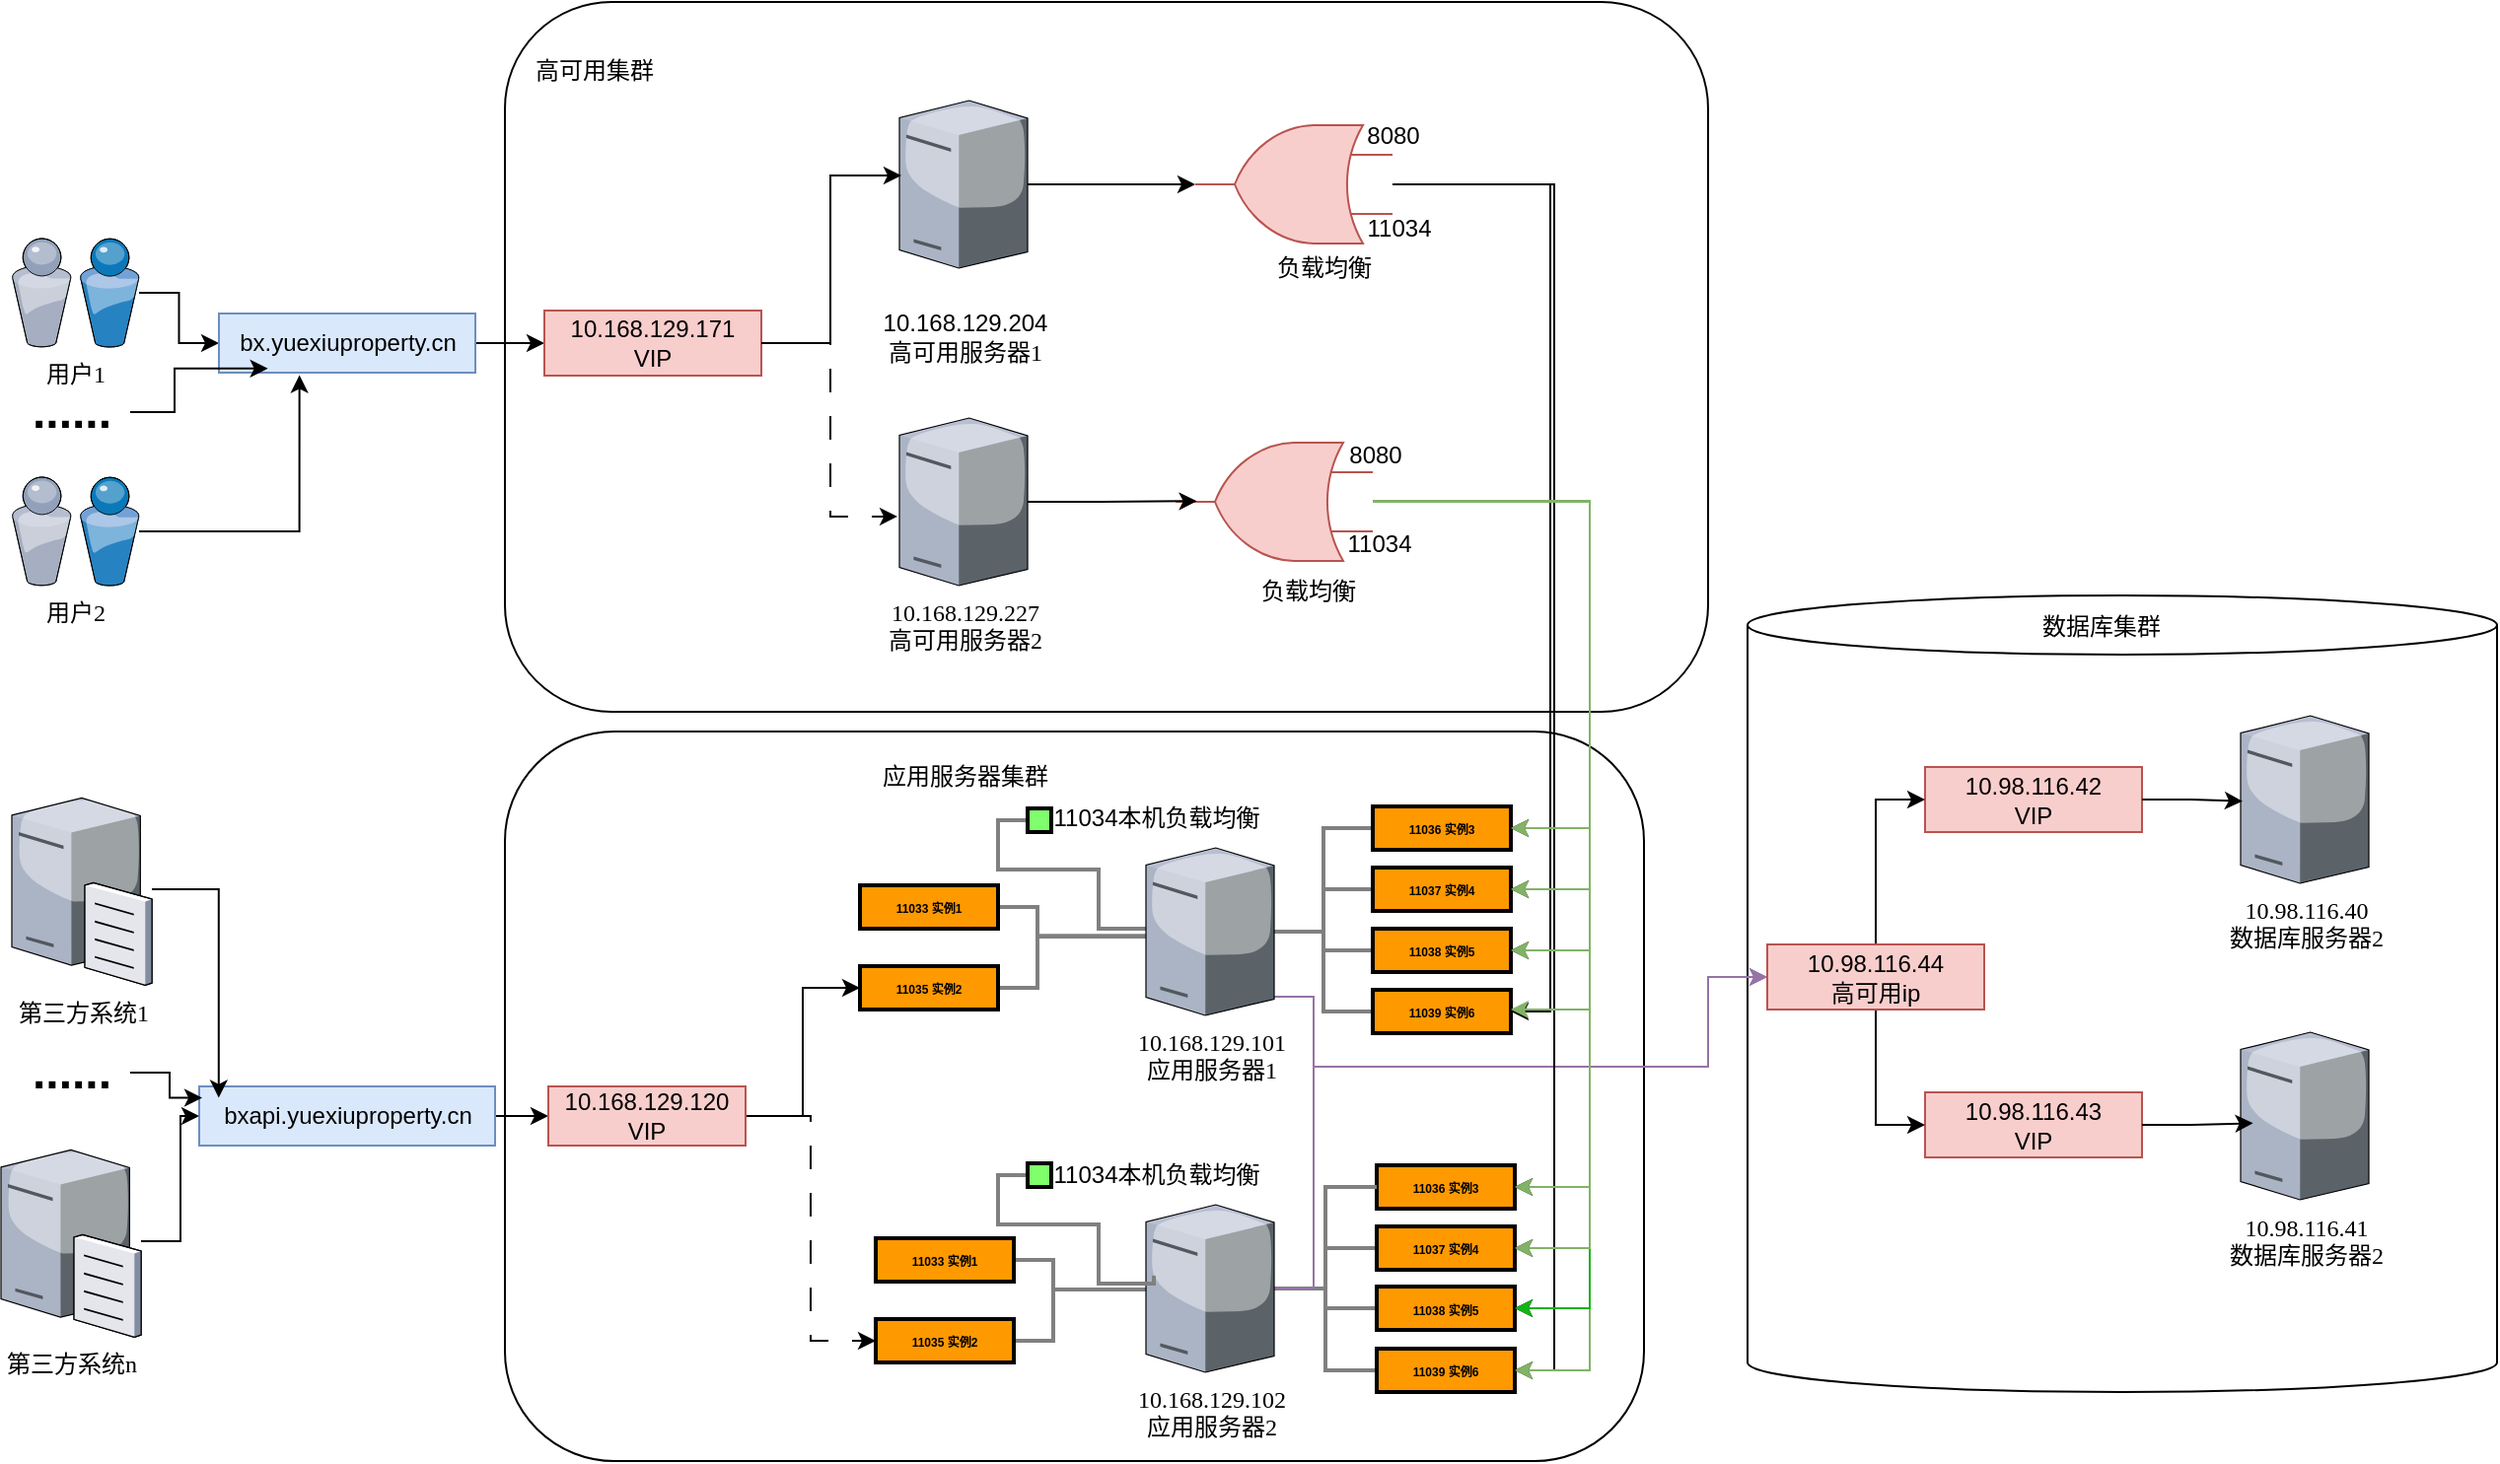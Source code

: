 <mxfile version="22.0.8" type="github">
  <diagram name="Page-1" id="822b0af5-4adb-64df-f703-e8dfc1f81529">
    <mxGraphModel dx="1539" dy="732" grid="0" gridSize="10" guides="0" tooltips="1" connect="1" arrows="1" fold="1" page="1" pageScale="1" pageWidth="850" pageHeight="1100" background="none" math="0" shadow="0">
      <root>
        <mxCell id="0" />
        <mxCell id="1" parent="0" />
        <mxCell id="_ml1ooQkZq6HSQxFkApG-141" value="" style="shape=cylinder3;whiteSpace=wrap;html=1;boundedLbl=1;backgroundOutline=1;size=15;" vertex="1" parent="1">
          <mxGeometry x="1070" y="421" width="380" height="404" as="geometry" />
        </mxCell>
        <mxCell id="_ml1ooQkZq6HSQxFkApG-24" value="" style="rounded=1;whiteSpace=wrap;html=1;" vertex="1" parent="1">
          <mxGeometry x="440" y="490" width="577.5" height="370" as="geometry" />
        </mxCell>
        <mxCell id="_ml1ooQkZq6HSQxFkApG-21" value="" style="rounded=1;whiteSpace=wrap;html=1;" vertex="1" parent="1">
          <mxGeometry x="440" y="120" width="610" height="360" as="geometry" />
        </mxCell>
        <mxCell id="7d933b09d9755ecc-5" value="第三方系统1" style="verticalLabelPosition=bottom;aspect=fixed;html=1;verticalAlign=top;strokeColor=none;shape=mxgraph.citrix.file_server;rounded=0;shadow=0;comic=0;fontFamily=Verdana;" parent="1" vertex="1">
          <mxGeometry x="190" y="521.5" width="71" height="97" as="geometry" />
        </mxCell>
        <mxCell id="_ml1ooQkZq6HSQxFkApG-11" style="edgeStyle=orthogonalEdgeStyle;rounded=0;orthogonalLoop=1;jettySize=auto;html=1;" edge="1" parent="1" source="7d933b09d9755ecc-6" target="_ml1ooQkZq6HSQxFkApG-1">
          <mxGeometry relative="1" as="geometry" />
        </mxCell>
        <mxCell id="7d933b09d9755ecc-6" value="用户1" style="verticalLabelPosition=bottom;aspect=fixed;html=1;verticalAlign=top;strokeColor=none;shape=mxgraph.citrix.users;rounded=0;shadow=0;comic=0;fontFamily=Verdana;" parent="1" vertex="1">
          <mxGeometry x="190" y="240" width="64.5" height="55" as="geometry" />
        </mxCell>
        <mxCell id="7d933b09d9755ecc-9" value="&lt;br&gt;&lt;span style=&quot;color: rgb(0, 0, 0); font-family: Arial, 微软雅黑, &amp;quot;Microsoft YaHei&amp;quot;, STXihei, 华文细黑; font-size: 12px; font-style: normal; font-variant-ligatures: normal; font-variant-caps: normal; font-weight: 300; letter-spacing: normal; orphans: 2; text-align: left; text-indent: 0px; text-transform: none; widows: 2; word-spacing: 0px; -webkit-text-stroke-width: 0px; background-color: rgb(255, 255, 255); text-decoration-thickness: initial; text-decoration-style: initial; text-decoration-color: initial; float: none; display: inline !important;&quot;&gt;10.168.129.204&lt;br&gt;&lt;/span&gt;高可用服务器1&lt;br&gt;" style="verticalLabelPosition=bottom;aspect=fixed;html=1;verticalAlign=top;strokeColor=none;shape=mxgraph.citrix.tower_server;rounded=0;shadow=0;comic=0;fontFamily=Verdana;" parent="1" vertex="1">
          <mxGeometry x="640" y="170" width="65" height="85" as="geometry" />
        </mxCell>
        <mxCell id="7d933b09d9755ecc-33" value="用户2" style="verticalLabelPosition=bottom;aspect=fixed;html=1;verticalAlign=top;strokeColor=none;shape=mxgraph.citrix.users;rounded=0;shadow=0;comic=0;fontFamily=Verdana;" parent="1" vertex="1">
          <mxGeometry x="190" y="361" width="64.5" height="55" as="geometry" />
        </mxCell>
        <mxCell id="7d933b09d9755ecc-34" value="10.168.129.227&lt;br&gt;高可用服务器2" style="verticalLabelPosition=bottom;aspect=fixed;html=1;verticalAlign=top;strokeColor=none;shape=mxgraph.citrix.tower_server;rounded=0;shadow=0;comic=0;fontFamily=Verdana;" parent="1" vertex="1">
          <mxGeometry x="640" y="331" width="65" height="85" as="geometry" />
        </mxCell>
        <mxCell id="_ml1ooQkZq6HSQxFkApG-16" value="" style="edgeStyle=orthogonalEdgeStyle;rounded=0;orthogonalLoop=1;jettySize=auto;html=1;" edge="1" parent="1" source="_ml1ooQkZq6HSQxFkApG-1" target="_ml1ooQkZq6HSQxFkApG-15">
          <mxGeometry relative="1" as="geometry" />
        </mxCell>
        <mxCell id="_ml1ooQkZq6HSQxFkApG-1" value="bx.yuexiuproperty.cn" style="text;html=1;align=center;verticalAlign=middle;resizable=0;points=[];autosize=1;strokeColor=#6c8ebf;fillColor=#dae8fc;" vertex="1" parent="1">
          <mxGeometry x="295" y="278" width="130" height="30" as="geometry" />
        </mxCell>
        <mxCell id="_ml1ooQkZq6HSQxFkApG-18" value="" style="edgeStyle=orthogonalEdgeStyle;rounded=0;orthogonalLoop=1;jettySize=auto;html=1;" edge="1" parent="1" source="_ml1ooQkZq6HSQxFkApG-2" target="_ml1ooQkZq6HSQxFkApG-17">
          <mxGeometry relative="1" as="geometry" />
        </mxCell>
        <mxCell id="_ml1ooQkZq6HSQxFkApG-2" value="bxapi.yuexiuproperty.cn" style="text;html=1;align=center;verticalAlign=middle;resizable=0;points=[];autosize=1;strokeColor=#6c8ebf;fillColor=#dae8fc;" vertex="1" parent="1">
          <mxGeometry x="285" y="670" width="150" height="30" as="geometry" />
        </mxCell>
        <mxCell id="_ml1ooQkZq6HSQxFkApG-10" style="edgeStyle=orthogonalEdgeStyle;rounded=0;orthogonalLoop=1;jettySize=auto;html=1;" edge="1" parent="1" source="_ml1ooQkZq6HSQxFkApG-5" target="_ml1ooQkZq6HSQxFkApG-2">
          <mxGeometry relative="1" as="geometry" />
        </mxCell>
        <mxCell id="_ml1ooQkZq6HSQxFkApG-5" value="第三方系统n" style="verticalLabelPosition=bottom;aspect=fixed;html=1;verticalAlign=top;strokeColor=none;shape=mxgraph.citrix.file_server;rounded=0;shadow=0;comic=0;fontFamily=Verdana;" vertex="1" parent="1">
          <mxGeometry x="184.5" y="700" width="71" height="97" as="geometry" />
        </mxCell>
        <mxCell id="_ml1ooQkZq6HSQxFkApG-7" value="&lt;b&gt;&lt;font style=&quot;font-size: 24px;&quot;&gt;......&lt;/font&gt;&lt;/b&gt;" style="text;html=1;align=center;verticalAlign=middle;resizable=0;points=[];autosize=1;strokeColor=none;fillColor=none;" vertex="1" parent="1">
          <mxGeometry x="190" y="643" width="60" height="40" as="geometry" />
        </mxCell>
        <mxCell id="_ml1ooQkZq6HSQxFkApG-8" value="&lt;b&gt;&lt;font style=&quot;font-size: 24px;&quot;&gt;......&lt;/font&gt;&lt;/b&gt;" style="text;html=1;align=center;verticalAlign=middle;resizable=0;points=[];autosize=1;strokeColor=none;fillColor=none;" vertex="1" parent="1">
          <mxGeometry x="190" y="308" width="60" height="40" as="geometry" />
        </mxCell>
        <mxCell id="_ml1ooQkZq6HSQxFkApG-9" style="edgeStyle=orthogonalEdgeStyle;rounded=0;orthogonalLoop=1;jettySize=auto;html=1;entryX=0.066;entryY=0.193;entryDx=0;entryDy=0;entryPerimeter=0;" edge="1" parent="1" source="7d933b09d9755ecc-5" target="_ml1ooQkZq6HSQxFkApG-2">
          <mxGeometry relative="1" as="geometry" />
        </mxCell>
        <mxCell id="_ml1ooQkZq6HSQxFkApG-12" style="edgeStyle=orthogonalEdgeStyle;rounded=0;orthogonalLoop=1;jettySize=auto;html=1;entryX=0.314;entryY=1.042;entryDx=0;entryDy=0;entryPerimeter=0;" edge="1" parent="1" source="7d933b09d9755ecc-33" target="_ml1ooQkZq6HSQxFkApG-1">
          <mxGeometry relative="1" as="geometry" />
        </mxCell>
        <mxCell id="_ml1ooQkZq6HSQxFkApG-13" style="edgeStyle=orthogonalEdgeStyle;rounded=0;orthogonalLoop=1;jettySize=auto;html=1;entryX=0.191;entryY=0.93;entryDx=0;entryDy=0;entryPerimeter=0;" edge="1" parent="1" source="_ml1ooQkZq6HSQxFkApG-8" target="_ml1ooQkZq6HSQxFkApG-1">
          <mxGeometry relative="1" as="geometry" />
        </mxCell>
        <mxCell id="_ml1ooQkZq6HSQxFkApG-14" style="edgeStyle=orthogonalEdgeStyle;rounded=0;orthogonalLoop=1;jettySize=auto;html=1;entryX=0.01;entryY=0.193;entryDx=0;entryDy=0;entryPerimeter=0;" edge="1" parent="1" source="_ml1ooQkZq6HSQxFkApG-7" target="_ml1ooQkZq6HSQxFkApG-2">
          <mxGeometry relative="1" as="geometry" />
        </mxCell>
        <mxCell id="_ml1ooQkZq6HSQxFkApG-15" value="10.168.129.171&lt;br&gt;VIP" style="whiteSpace=wrap;html=1;fillColor=#f8cecc;strokeColor=#b85450;" vertex="1" parent="1">
          <mxGeometry x="460" y="276.5" width="110" height="33" as="geometry" />
        </mxCell>
        <mxCell id="_ml1ooQkZq6HSQxFkApG-70" style="edgeStyle=orthogonalEdgeStyle;rounded=0;orthogonalLoop=1;jettySize=auto;html=1;entryX=0;entryY=0.5;entryDx=0;entryDy=0;" edge="1" parent="1" source="_ml1ooQkZq6HSQxFkApG-17" target="_ml1ooQkZq6HSQxFkApG-58">
          <mxGeometry relative="1" as="geometry" />
        </mxCell>
        <mxCell id="_ml1ooQkZq6HSQxFkApG-71" style="edgeStyle=orthogonalEdgeStyle;rounded=0;orthogonalLoop=1;jettySize=auto;html=1;entryX=0;entryY=0.5;entryDx=0;entryDy=0;dashed=1;dashPattern=12 12;" edge="1" parent="1" source="_ml1ooQkZq6HSQxFkApG-17" target="_ml1ooQkZq6HSQxFkApG-64">
          <mxGeometry relative="1" as="geometry" />
        </mxCell>
        <mxCell id="_ml1ooQkZq6HSQxFkApG-17" value="10.168.129.120&lt;br&gt;VIP" style="whiteSpace=wrap;html=1;fillColor=#f8cecc;strokeColor=#b85450;" vertex="1" parent="1">
          <mxGeometry x="462" y="670" width="100" height="30" as="geometry" />
        </mxCell>
        <mxCell id="_ml1ooQkZq6HSQxFkApG-19" style="edgeStyle=orthogonalEdgeStyle;rounded=0;orthogonalLoop=1;jettySize=auto;html=1;entryX=0.015;entryY=0.447;entryDx=0;entryDy=0;entryPerimeter=0;" edge="1" parent="1" source="_ml1ooQkZq6HSQxFkApG-15" target="7d933b09d9755ecc-9">
          <mxGeometry relative="1" as="geometry" />
        </mxCell>
        <mxCell id="_ml1ooQkZq6HSQxFkApG-20" style="edgeStyle=orthogonalEdgeStyle;rounded=0;orthogonalLoop=1;jettySize=auto;html=1;exitX=1;exitY=0.5;exitDx=0;exitDy=0;entryX=-0.015;entryY=0.588;entryDx=0;entryDy=0;entryPerimeter=0;dashed=1;dashPattern=12 12;" edge="1" parent="1" source="_ml1ooQkZq6HSQxFkApG-15" target="7d933b09d9755ecc-34">
          <mxGeometry relative="1" as="geometry" />
        </mxCell>
        <mxCell id="_ml1ooQkZq6HSQxFkApG-22" value="高可用集群" style="text;html=1;align=center;verticalAlign=middle;resizable=0;points=[];autosize=1;strokeColor=none;fillColor=none;" vertex="1" parent="1">
          <mxGeometry x="445" y="140" width="80" height="30" as="geometry" />
        </mxCell>
        <mxCell id="_ml1ooQkZq6HSQxFkApG-25" value="应用服务器集群" style="text;html=1;align=center;verticalAlign=middle;resizable=0;points=[];autosize=1;strokeColor=none;fillColor=none;" vertex="1" parent="1">
          <mxGeometry x="617.5" y="498" width="110" height="30" as="geometry" />
        </mxCell>
        <mxCell id="_ml1ooQkZq6HSQxFkApG-27" value="" style="edgeStyle=orthogonalEdgeStyle;rounded=0;exitX=0;exitY=0.5;endArrow=none;dashed=0;html=1;strokeColor=#808080;strokeWidth=2;entryX=0.062;entryY=0.433;entryDx=0;entryDy=0;entryPerimeter=0;" edge="1" source="_ml1ooQkZq6HSQxFkApG-29" target="7d933b09d9755ecc-17" parent="1">
          <mxGeometry relative="1" as="geometry">
            <Array as="points">
              <mxPoint x="690" y="535" />
              <mxPoint x="690" y="560" />
              <mxPoint x="741" y="560" />
              <mxPoint x="741" y="590" />
              <mxPoint x="769" y="590" />
            </Array>
          </mxGeometry>
        </mxCell>
        <mxCell id="_ml1ooQkZq6HSQxFkApG-29" value="" style="strokeWidth=2;dashed=0;align=center;fontSize=8;shape=rect;fillColor=#80FF6C;fontStyle=1;whiteSpace=wrap;html=1;" vertex="1" parent="1">
          <mxGeometry x="705" y="529" width="12" height="12" as="geometry" />
        </mxCell>
        <mxCell id="_ml1ooQkZq6HSQxFkApG-30" value="" style="edgeStyle=orthogonalEdgeStyle;rounded=0;exitX=0;exitY=0.5;endArrow=none;dashed=0;html=1;strokeColor=#808080;strokeWidth=2;" edge="1" source="_ml1ooQkZq6HSQxFkApG-32" target="7d933b09d9755ecc-17" parent="1">
          <mxGeometry relative="1" as="geometry" />
        </mxCell>
        <mxCell id="_ml1ooQkZq6HSQxFkApG-32" value="&lt;font style=&quot;font-size: 6px;&quot;&gt;11036&lt;font style=&quot;&quot;&gt; 实例3&lt;/font&gt;&lt;/font&gt;" style="strokeWidth=2;dashed=0;align=center;fontSize=8;shape=rect;fillColor=#ff9900;strokeColor=#000000;fontStyle=1;html=1;whiteSpace=wrap;" vertex="1" parent="1">
          <mxGeometry x="880" y="528" width="70" height="22" as="geometry" />
        </mxCell>
        <mxCell id="_ml1ooQkZq6HSQxFkApG-37" value="" style="edgeStyle=orthogonalEdgeStyle;rounded=0;exitX=0;exitY=0.5;endArrow=none;dashed=0;html=1;strokeColor=#808080;strokeWidth=2;" edge="1" parent="1" source="_ml1ooQkZq6HSQxFkApG-38" target="7d933b09d9755ecc-17">
          <mxGeometry relative="1" as="geometry">
            <mxPoint x="834" y="613" as="targetPoint" />
          </mxGeometry>
        </mxCell>
        <mxCell id="_ml1ooQkZq6HSQxFkApG-38" value="&lt;font style=&quot;font-size: 6px;&quot;&gt;11037&lt;font style=&quot;&quot;&gt;&amp;nbsp;实例4&lt;/font&gt;&lt;/font&gt;" style="strokeWidth=2;dashed=0;align=center;fontSize=8;shape=rect;fillColor=#ff9900;strokeColor=#000000;fontStyle=1;html=1;whiteSpace=wrap;" vertex="1" parent="1">
          <mxGeometry x="880" y="559" width="70" height="22" as="geometry" />
        </mxCell>
        <mxCell id="_ml1ooQkZq6HSQxFkApG-41" value="" style="edgeStyle=orthogonalEdgeStyle;rounded=0;exitX=0;exitY=0.5;endArrow=none;dashed=0;html=1;strokeColor=#808080;strokeWidth=2;" edge="1" parent="1" source="_ml1ooQkZq6HSQxFkApG-42" target="7d933b09d9755ecc-17">
          <mxGeometry relative="1" as="geometry">
            <mxPoint x="833" y="614" as="targetPoint" />
          </mxGeometry>
        </mxCell>
        <mxCell id="_ml1ooQkZq6HSQxFkApG-42" value="&lt;font style=&quot;font-size: 6px;&quot;&gt;11038&lt;font style=&quot;&quot;&gt;&amp;nbsp;实例5&lt;/font&gt;&lt;/font&gt;" style="strokeWidth=2;dashed=0;align=center;fontSize=8;shape=rect;fillColor=#ff9900;strokeColor=#000000;fontStyle=1;html=1;whiteSpace=wrap;" vertex="1" parent="1">
          <mxGeometry x="880" y="590" width="70" height="22" as="geometry" />
        </mxCell>
        <mxCell id="_ml1ooQkZq6HSQxFkApG-43" value="" style="edgeStyle=orthogonalEdgeStyle;rounded=0;exitX=0;exitY=0.5;endArrow=none;dashed=0;html=1;strokeColor=#808080;strokeWidth=2;" edge="1" parent="1" source="_ml1ooQkZq6HSQxFkApG-44" target="7d933b09d9755ecc-17">
          <mxGeometry relative="1" as="geometry">
            <mxPoint x="830" y="652" as="targetPoint" />
          </mxGeometry>
        </mxCell>
        <mxCell id="_ml1ooQkZq6HSQxFkApG-44" value="&lt;font style=&quot;font-size: 6px;&quot;&gt;11039&lt;font style=&quot;&quot;&gt;&amp;nbsp;实例6&lt;/font&gt;&lt;/font&gt;" style="strokeWidth=2;dashed=0;align=center;fontSize=8;shape=rect;fillColor=#ff9900;strokeColor=#000000;fontStyle=1;html=1;whiteSpace=wrap;" vertex="1" parent="1">
          <mxGeometry x="880" y="621" width="70" height="22" as="geometry" />
        </mxCell>
        <mxCell id="_ml1ooQkZq6HSQxFkApG-46" value="&lt;font style=&quot;font-size: 6px;&quot;&gt;11036&lt;font style=&quot;&quot;&gt; 实例3&lt;/font&gt;&lt;/font&gt;" style="strokeWidth=2;dashed=0;align=center;fontSize=8;shape=rect;fillColor=#ff9900;strokeColor=#000000;fontStyle=1;html=1;whiteSpace=wrap;" vertex="1" parent="1">
          <mxGeometry x="882" y="710" width="70" height="22" as="geometry" />
        </mxCell>
        <mxCell id="_ml1ooQkZq6HSQxFkApG-47" value="" style="edgeStyle=orthogonalEdgeStyle;rounded=0;exitX=0;exitY=0.5;endArrow=none;dashed=0;html=1;strokeColor=#808080;strokeWidth=2;" edge="1" parent="1" source="_ml1ooQkZq6HSQxFkApG-48" target="7d933b09d9755ecc-38">
          <mxGeometry relative="1" as="geometry">
            <mxPoint x="830.0" y="776.529" as="targetPoint" />
          </mxGeometry>
        </mxCell>
        <mxCell id="_ml1ooQkZq6HSQxFkApG-48" value="&lt;font style=&quot;font-size: 6px;&quot;&gt;11037&lt;font style=&quot;&quot;&gt;&amp;nbsp;实例4&lt;/font&gt;&lt;/font&gt;" style="strokeWidth=2;dashed=0;align=center;fontSize=8;shape=rect;fillColor=#ff9900;strokeColor=#000000;fontStyle=1;html=1;whiteSpace=wrap;" vertex="1" parent="1">
          <mxGeometry x="882" y="741" width="70" height="22" as="geometry" />
        </mxCell>
        <mxCell id="_ml1ooQkZq6HSQxFkApG-49" value="" style="edgeStyle=orthogonalEdgeStyle;rounded=0;exitX=0;exitY=0.5;endArrow=none;dashed=0;html=1;strokeColor=#808080;strokeWidth=2;" edge="1" parent="1" source="_ml1ooQkZq6HSQxFkApG-50" target="7d933b09d9755ecc-38">
          <mxGeometry relative="1" as="geometry">
            <mxPoint x="830.0" y="776.529" as="targetPoint" />
          </mxGeometry>
        </mxCell>
        <mxCell id="_ml1ooQkZq6HSQxFkApG-50" value="&lt;font style=&quot;font-size: 6px;&quot;&gt;11038&lt;font style=&quot;&quot;&gt;&amp;nbsp;实例5&lt;/font&gt;&lt;/font&gt;" style="strokeWidth=2;dashed=0;align=center;fontSize=8;shape=rect;fillColor=#ff9900;strokeColor=#000000;fontStyle=1;html=1;whiteSpace=wrap;" vertex="1" parent="1">
          <mxGeometry x="882" y="771.5" width="70" height="22" as="geometry" />
        </mxCell>
        <mxCell id="_ml1ooQkZq6HSQxFkApG-51" value="" style="edgeStyle=orthogonalEdgeStyle;rounded=0;exitX=0;exitY=0.5;endArrow=none;dashed=0;html=1;strokeColor=#808080;strokeWidth=2;" edge="1" parent="1" source="_ml1ooQkZq6HSQxFkApG-52" target="7d933b09d9755ecc-38">
          <mxGeometry relative="1" as="geometry">
            <mxPoint x="830.0" y="776.529" as="targetPoint" />
          </mxGeometry>
        </mxCell>
        <mxCell id="_ml1ooQkZq6HSQxFkApG-52" value="&lt;font style=&quot;font-size: 6px;&quot;&gt;11039&lt;font style=&quot;&quot;&gt;&amp;nbsp;实例6&lt;/font&gt;&lt;/font&gt;" style="strokeWidth=2;dashed=0;align=center;fontSize=8;shape=rect;fillColor=#ff9900;strokeColor=#000000;fontStyle=1;html=1;whiteSpace=wrap;" vertex="1" parent="1">
          <mxGeometry x="882" y="803" width="70" height="22" as="geometry" />
        </mxCell>
        <mxCell id="_ml1ooQkZq6HSQxFkApG-54" value="" style="edgeStyle=orthogonalEdgeStyle;rounded=0;exitX=0;exitY=0.5;endArrow=none;dashed=0;html=1;strokeColor=#808080;strokeWidth=2;exitDx=0;exitDy=0;" edge="1" parent="1" source="_ml1ooQkZq6HSQxFkApG-46" target="7d933b09d9755ecc-38">
          <mxGeometry relative="1" as="geometry">
            <mxPoint x="890" y="647" as="sourcePoint" />
            <mxPoint x="840" y="699" as="targetPoint" />
          </mxGeometry>
        </mxCell>
        <mxCell id="_ml1ooQkZq6HSQxFkApG-55" value="" style="edgeStyle=orthogonalEdgeStyle;rounded=0;exitX=1;exitY=0.5;endArrow=none;dashed=0;html=1;strokeColor=#808080;strokeWidth=2;entryX=0.041;entryY=0.525;entryDx=0;entryDy=0;entryPerimeter=0;exitDx=0;exitDy=0;" edge="1" parent="1" source="_ml1ooQkZq6HSQxFkApG-56" target="7d933b09d9755ecc-17">
          <mxGeometry relative="1" as="geometry">
            <mxPoint x="530" y="639" as="targetPoint" />
            <Array as="points">
              <mxPoint x="710" y="579" />
              <mxPoint x="710" y="594" />
            </Array>
          </mxGeometry>
        </mxCell>
        <mxCell id="_ml1ooQkZq6HSQxFkApG-56" value="&lt;font style=&quot;font-size: 6px;&quot;&gt;11033&lt;font style=&quot;&quot;&gt; 实例1&lt;/font&gt;&lt;/font&gt;" style="strokeWidth=2;dashed=0;align=center;fontSize=8;shape=rect;fillColor=#ff9900;strokeColor=#000000;fontStyle=1;html=1;whiteSpace=wrap;" vertex="1" parent="1">
          <mxGeometry x="620" y="568" width="70" height="22" as="geometry" />
        </mxCell>
        <mxCell id="_ml1ooQkZq6HSQxFkApG-57" value="" style="edgeStyle=orthogonalEdgeStyle;rounded=0;exitX=1;exitY=0.5;endArrow=none;dashed=0;html=1;strokeColor=#808080;strokeWidth=2;entryX=0.012;entryY=0.53;entryDx=0;entryDy=0;entryPerimeter=0;exitDx=0;exitDy=0;" edge="1" parent="1" source="_ml1ooQkZq6HSQxFkApG-58" target="7d933b09d9755ecc-17">
          <mxGeometry relative="1" as="geometry">
            <mxPoint x="778" y="604" as="targetPoint" />
            <Array as="points">
              <mxPoint x="710" y="620" />
              <mxPoint x="710" y="594" />
              <mxPoint x="766" y="594" />
            </Array>
          </mxGeometry>
        </mxCell>
        <mxCell id="_ml1ooQkZq6HSQxFkApG-58" value="&lt;font style=&quot;font-size: 6px;&quot;&gt;11035&lt;font style=&quot;&quot;&gt; 实例2&lt;/font&gt;&lt;/font&gt;" style="strokeWidth=2;dashed=0;align=center;fontSize=8;shape=rect;fillColor=#ff9900;strokeColor=#000000;fontStyle=1;html=1;whiteSpace=wrap;" vertex="1" parent="1">
          <mxGeometry x="620" y="609" width="70" height="22" as="geometry" />
        </mxCell>
        <mxCell id="_ml1ooQkZq6HSQxFkApG-59" value="11034本机负载均衡" style="text;html=1;align=center;verticalAlign=middle;resizable=0;points=[];autosize=1;strokeColor=none;fillColor=none;" vertex="1" parent="1">
          <mxGeometry x="705" y="519" width="130" height="30" as="geometry" />
        </mxCell>
        <mxCell id="_ml1ooQkZq6HSQxFkApG-61" value="" style="edgeStyle=orthogonalEdgeStyle;rounded=0;exitX=1;exitY=0.5;endArrow=none;dashed=0;html=1;strokeColor=#808080;strokeWidth=2;entryX=0.041;entryY=0.525;entryDx=0;entryDy=0;entryPerimeter=0;exitDx=0;exitDy=0;" edge="1" parent="1" source="_ml1ooQkZq6HSQxFkApG-62">
          <mxGeometry relative="1" as="geometry">
            <mxPoint x="776" y="773" as="targetPoint" />
            <Array as="points">
              <mxPoint x="718" y="758" />
              <mxPoint x="718" y="773" />
            </Array>
          </mxGeometry>
        </mxCell>
        <mxCell id="_ml1ooQkZq6HSQxFkApG-62" value="&lt;font style=&quot;font-size: 6px;&quot;&gt;11033&lt;font style=&quot;&quot;&gt; 实例1&lt;/font&gt;&lt;/font&gt;" style="strokeWidth=2;dashed=0;align=center;fontSize=8;shape=rect;fillColor=#ff9900;strokeColor=#000000;fontStyle=1;html=1;whiteSpace=wrap;" vertex="1" parent="1">
          <mxGeometry x="628" y="747" width="70" height="22" as="geometry" />
        </mxCell>
        <mxCell id="_ml1ooQkZq6HSQxFkApG-63" value="" style="edgeStyle=orthogonalEdgeStyle;rounded=0;exitX=1;exitY=0.5;endArrow=none;dashed=0;html=1;strokeColor=#808080;strokeWidth=2;entryX=0.012;entryY=0.53;entryDx=0;entryDy=0;entryPerimeter=0;exitDx=0;exitDy=0;" edge="1" parent="1" source="_ml1ooQkZq6HSQxFkApG-64">
          <mxGeometry relative="1" as="geometry">
            <mxPoint x="774" y="773" as="targetPoint" />
            <Array as="points">
              <mxPoint x="718" y="799" />
              <mxPoint x="718" y="773" />
              <mxPoint x="774" y="773" />
            </Array>
          </mxGeometry>
        </mxCell>
        <mxCell id="_ml1ooQkZq6HSQxFkApG-64" value="&lt;font style=&quot;font-size: 6px;&quot;&gt;11035&lt;font style=&quot;&quot;&gt; 实例2&lt;/font&gt;&lt;/font&gt;" style="strokeWidth=2;dashed=0;align=center;fontSize=8;shape=rect;fillColor=#ff9900;strokeColor=#000000;fontStyle=1;html=1;whiteSpace=wrap;" vertex="1" parent="1">
          <mxGeometry x="628" y="788" width="70" height="22" as="geometry" />
        </mxCell>
        <mxCell id="_ml1ooQkZq6HSQxFkApG-140" style="edgeStyle=orthogonalEdgeStyle;rounded=0;orthogonalLoop=1;jettySize=auto;html=1;entryX=0;entryY=0.5;entryDx=0;entryDy=0;fillColor=#e1d5e7;strokeColor=#9673a6;" edge="1" parent="1" source="7d933b09d9755ecc-38" target="_ml1ooQkZq6HSQxFkApG-132">
          <mxGeometry relative="1" as="geometry">
            <Array as="points">
              <mxPoint x="850" y="772" />
              <mxPoint x="850" y="660" />
              <mxPoint x="1050" y="660" />
              <mxPoint x="1050" y="614" />
            </Array>
          </mxGeometry>
        </mxCell>
        <mxCell id="7d933b09d9755ecc-38" value="10.168.129.102&lt;br&gt;应用服务器2" style="verticalLabelPosition=bottom;aspect=fixed;html=1;verticalAlign=top;strokeColor=none;shape=mxgraph.citrix.tower_server;rounded=0;shadow=0;comic=0;fontFamily=Verdana;" parent="1" vertex="1">
          <mxGeometry x="765" y="730" width="65" height="85" as="geometry" />
        </mxCell>
        <mxCell id="_ml1ooQkZq6HSQxFkApG-138" style="edgeStyle=orthogonalEdgeStyle;rounded=0;orthogonalLoop=1;jettySize=auto;html=1;entryX=0;entryY=0.5;entryDx=0;entryDy=0;exitX=0.999;exitY=0.888;exitDx=0;exitDy=0;exitPerimeter=0;fillColor=#e1d5e7;strokeColor=#9673a6;" edge="1" parent="1" source="7d933b09d9755ecc-17" target="_ml1ooQkZq6HSQxFkApG-132">
          <mxGeometry relative="1" as="geometry">
            <Array as="points">
              <mxPoint x="850" y="625" />
              <mxPoint x="850" y="660" />
              <mxPoint x="1050" y="660" />
              <mxPoint x="1050" y="615" />
            </Array>
          </mxGeometry>
        </mxCell>
        <mxCell id="7d933b09d9755ecc-17" value="10.168.129.101&lt;br&gt;应用服务器1" style="verticalLabelPosition=bottom;aspect=fixed;html=1;verticalAlign=top;strokeColor=none;shape=mxgraph.citrix.tower_server;rounded=0;shadow=0;comic=0;fontFamily=Verdana;" parent="1" vertex="1">
          <mxGeometry x="765" y="549" width="65" height="85" as="geometry" />
        </mxCell>
        <mxCell id="_ml1ooQkZq6HSQxFkApG-67" value="" style="edgeStyle=orthogonalEdgeStyle;rounded=0;exitX=0;exitY=0.5;endArrow=none;dashed=0;html=1;strokeColor=#808080;strokeWidth=2;entryX=0.062;entryY=0.433;entryDx=0;entryDy=0;entryPerimeter=0;" edge="1" parent="1" source="_ml1ooQkZq6HSQxFkApG-68">
          <mxGeometry relative="1" as="geometry">
            <mxPoint x="769" y="766" as="targetPoint" />
            <Array as="points">
              <mxPoint x="690" y="715" />
              <mxPoint x="690" y="740" />
              <mxPoint x="741" y="740" />
              <mxPoint x="741" y="770" />
              <mxPoint x="769" y="770" />
            </Array>
          </mxGeometry>
        </mxCell>
        <mxCell id="_ml1ooQkZq6HSQxFkApG-69" value="11034本机负载均衡" style="text;html=1;align=center;verticalAlign=middle;resizable=0;points=[];autosize=1;strokeColor=none;fillColor=none;" vertex="1" parent="1">
          <mxGeometry x="705" y="700" width="130" height="30" as="geometry" />
        </mxCell>
        <mxCell id="_ml1ooQkZq6HSQxFkApG-68" value="" style="strokeWidth=2;dashed=0;align=center;fontSize=8;shape=rect;fillColor=#80FF6C;fontStyle=1;whiteSpace=wrap;html=1;" vertex="1" parent="1">
          <mxGeometry x="705" y="709" width="12" height="12" as="geometry" />
        </mxCell>
        <mxCell id="_ml1ooQkZq6HSQxFkApG-83" style="edgeStyle=orthogonalEdgeStyle;rounded=0;orthogonalLoop=1;jettySize=auto;html=1;entryX=1;entryY=0.5;entryDx=0;entryDy=0;" edge="1" parent="1" source="_ml1ooQkZq6HSQxFkApG-73" target="_ml1ooQkZq6HSQxFkApG-50">
          <mxGeometry relative="1" as="geometry">
            <Array as="points">
              <mxPoint x="972" y="212" />
              <mxPoint x="972" y="782" />
            </Array>
          </mxGeometry>
        </mxCell>
        <mxCell id="_ml1ooQkZq6HSQxFkApG-84" style="edgeStyle=orthogonalEdgeStyle;rounded=0;orthogonalLoop=1;jettySize=auto;html=1;entryX=1;entryY=0.5;entryDx=0;entryDy=0;" edge="1" parent="1" source="_ml1ooQkZq6HSQxFkApG-73" target="_ml1ooQkZq6HSQxFkApG-48">
          <mxGeometry relative="1" as="geometry">
            <Array as="points">
              <mxPoint x="972" y="212" />
              <mxPoint x="972" y="752" />
            </Array>
          </mxGeometry>
        </mxCell>
        <mxCell id="_ml1ooQkZq6HSQxFkApG-85" style="edgeStyle=orthogonalEdgeStyle;rounded=0;orthogonalLoop=1;jettySize=auto;html=1;entryX=1;entryY=0.5;entryDx=0;entryDy=0;" edge="1" parent="1" source="_ml1ooQkZq6HSQxFkApG-73" target="_ml1ooQkZq6HSQxFkApG-46">
          <mxGeometry relative="1" as="geometry">
            <Array as="points">
              <mxPoint x="972" y="212" />
              <mxPoint x="972" y="721" />
            </Array>
          </mxGeometry>
        </mxCell>
        <mxCell id="_ml1ooQkZq6HSQxFkApG-86" style="edgeStyle=orthogonalEdgeStyle;rounded=0;orthogonalLoop=1;jettySize=auto;html=1;entryX=1;entryY=0.5;entryDx=0;entryDy=0;" edge="1" parent="1" source="_ml1ooQkZq6HSQxFkApG-73" target="_ml1ooQkZq6HSQxFkApG-52">
          <mxGeometry relative="1" as="geometry">
            <Array as="points">
              <mxPoint x="972" y="212" />
              <mxPoint x="972" y="814" />
            </Array>
          </mxGeometry>
        </mxCell>
        <mxCell id="_ml1ooQkZq6HSQxFkApG-87" style="edgeStyle=orthogonalEdgeStyle;rounded=0;orthogonalLoop=1;jettySize=auto;html=1;entryX=1;entryY=0.5;entryDx=0;entryDy=0;" edge="1" parent="1" source="_ml1ooQkZq6HSQxFkApG-73" target="_ml1ooQkZq6HSQxFkApG-44">
          <mxGeometry relative="1" as="geometry">
            <Array as="points">
              <mxPoint x="970" y="212" />
              <mxPoint x="970" y="632" />
            </Array>
          </mxGeometry>
        </mxCell>
        <mxCell id="_ml1ooQkZq6HSQxFkApG-88" style="edgeStyle=orthogonalEdgeStyle;rounded=0;orthogonalLoop=1;jettySize=auto;html=1;entryX=1;entryY=0.5;entryDx=0;entryDy=0;" edge="1" parent="1" source="_ml1ooQkZq6HSQxFkApG-73" target="_ml1ooQkZq6HSQxFkApG-42">
          <mxGeometry relative="1" as="geometry">
            <Array as="points">
              <mxPoint x="970" y="212" />
              <mxPoint x="970" y="601" />
            </Array>
          </mxGeometry>
        </mxCell>
        <mxCell id="_ml1ooQkZq6HSQxFkApG-89" style="edgeStyle=orthogonalEdgeStyle;rounded=0;orthogonalLoop=1;jettySize=auto;html=1;entryX=1;entryY=0.5;entryDx=0;entryDy=0;" edge="1" parent="1" source="_ml1ooQkZq6HSQxFkApG-73" target="_ml1ooQkZq6HSQxFkApG-38">
          <mxGeometry relative="1" as="geometry">
            <Array as="points">
              <mxPoint x="970" y="212" />
              <mxPoint x="970" y="570" />
            </Array>
          </mxGeometry>
        </mxCell>
        <mxCell id="_ml1ooQkZq6HSQxFkApG-90" style="edgeStyle=orthogonalEdgeStyle;rounded=0;orthogonalLoop=1;jettySize=auto;html=1;entryX=1;entryY=0.5;entryDx=0;entryDy=0;" edge="1" parent="1" source="_ml1ooQkZq6HSQxFkApG-73" target="_ml1ooQkZq6HSQxFkApG-32">
          <mxGeometry relative="1" as="geometry">
            <Array as="points">
              <mxPoint x="970" y="212" />
              <mxPoint x="970" y="539" />
            </Array>
          </mxGeometry>
        </mxCell>
        <mxCell id="_ml1ooQkZq6HSQxFkApG-73" value="" style="verticalLabelPosition=bottom;shadow=0;dashed=0;align=center;html=1;verticalAlign=top;shape=mxgraph.electrical.logic_gates.logic_gate;operation=or;rotation=-180;fillColor=#f8cecc;strokeColor=#b85450;" vertex="1" parent="1">
          <mxGeometry x="790" y="182.5" width="100" height="60" as="geometry" />
        </mxCell>
        <mxCell id="_ml1ooQkZq6HSQxFkApG-74" style="edgeStyle=orthogonalEdgeStyle;rounded=0;orthogonalLoop=1;jettySize=auto;html=1;entryX=1;entryY=0.5;entryDx=0;entryDy=0;entryPerimeter=0;" edge="1" parent="1" source="7d933b09d9755ecc-9" target="_ml1ooQkZq6HSQxFkApG-73">
          <mxGeometry relative="1" as="geometry" />
        </mxCell>
        <mxCell id="_ml1ooQkZq6HSQxFkApG-92" style="edgeStyle=orthogonalEdgeStyle;rounded=0;orthogonalLoop=1;jettySize=auto;html=1;entryX=1;entryY=0.5;entryDx=0;entryDy=0;strokeColor=#82b366;fillColor=#d5e8d4;" edge="1" parent="1" source="_ml1ooQkZq6HSQxFkApG-75" target="_ml1ooQkZq6HSQxFkApG-52">
          <mxGeometry relative="1" as="geometry">
            <Array as="points">
              <mxPoint x="990" y="374" />
              <mxPoint x="990" y="814" />
            </Array>
          </mxGeometry>
        </mxCell>
        <mxCell id="_ml1ooQkZq6HSQxFkApG-93" style="edgeStyle=orthogonalEdgeStyle;rounded=0;orthogonalLoop=1;jettySize=auto;html=1;entryX=1;entryY=0.5;entryDx=0;entryDy=0;fillColor=#d5e8d4;strokeColor=#15B315;" edge="1" parent="1" source="_ml1ooQkZq6HSQxFkApG-75" target="_ml1ooQkZq6HSQxFkApG-50">
          <mxGeometry relative="1" as="geometry">
            <Array as="points">
              <mxPoint x="990" y="374" />
              <mxPoint x="990" y="782" />
            </Array>
          </mxGeometry>
        </mxCell>
        <mxCell id="_ml1ooQkZq6HSQxFkApG-94" style="edgeStyle=orthogonalEdgeStyle;rounded=0;orthogonalLoop=1;jettySize=auto;html=1;entryX=1;entryY=0.5;entryDx=0;entryDy=0;fillColor=#d5e8d4;strokeColor=#82b366;" edge="1" parent="1" source="_ml1ooQkZq6HSQxFkApG-75" target="_ml1ooQkZq6HSQxFkApG-48">
          <mxGeometry relative="1" as="geometry">
            <Array as="points">
              <mxPoint x="990" y="374" />
              <mxPoint x="990" y="752" />
            </Array>
          </mxGeometry>
        </mxCell>
        <mxCell id="_ml1ooQkZq6HSQxFkApG-95" style="edgeStyle=orthogonalEdgeStyle;rounded=0;orthogonalLoop=1;jettySize=auto;html=1;entryX=1;entryY=0.5;entryDx=0;entryDy=0;fillColor=#d5e8d4;strokeColor=#82b366;" edge="1" parent="1" source="_ml1ooQkZq6HSQxFkApG-75" target="_ml1ooQkZq6HSQxFkApG-46">
          <mxGeometry relative="1" as="geometry">
            <Array as="points">
              <mxPoint x="990" y="374" />
              <mxPoint x="990" y="721" />
            </Array>
          </mxGeometry>
        </mxCell>
        <mxCell id="_ml1ooQkZq6HSQxFkApG-97" style="edgeStyle=orthogonalEdgeStyle;rounded=0;orthogonalLoop=1;jettySize=auto;html=1;entryX=1;entryY=0.5;entryDx=0;entryDy=0;fillColor=#d5e8d4;strokeColor=#82b366;" edge="1" parent="1">
          <mxGeometry relative="1" as="geometry">
            <mxPoint x="880" y="373" as="sourcePoint" />
            <mxPoint x="950" y="631" as="targetPoint" />
            <Array as="points">
              <mxPoint x="990" y="373" />
              <mxPoint x="990" y="631" />
            </Array>
          </mxGeometry>
        </mxCell>
        <mxCell id="_ml1ooQkZq6HSQxFkApG-98" style="edgeStyle=orthogonalEdgeStyle;rounded=0;orthogonalLoop=1;jettySize=auto;html=1;entryX=1;entryY=0.5;entryDx=0;entryDy=0;fillColor=#d5e8d4;strokeColor=#82b366;" edge="1" parent="1" source="_ml1ooQkZq6HSQxFkApG-75" target="_ml1ooQkZq6HSQxFkApG-42">
          <mxGeometry relative="1" as="geometry">
            <Array as="points">
              <mxPoint x="990" y="374" />
              <mxPoint x="990" y="601" />
            </Array>
          </mxGeometry>
        </mxCell>
        <mxCell id="_ml1ooQkZq6HSQxFkApG-99" style="edgeStyle=orthogonalEdgeStyle;rounded=0;orthogonalLoop=1;jettySize=auto;html=1;entryX=1;entryY=0.5;entryDx=0;entryDy=0;fillColor=#d5e8d4;strokeColor=#82b366;" edge="1" parent="1" source="_ml1ooQkZq6HSQxFkApG-75" target="_ml1ooQkZq6HSQxFkApG-38">
          <mxGeometry relative="1" as="geometry">
            <Array as="points">
              <mxPoint x="990" y="374" />
              <mxPoint x="990" y="570" />
            </Array>
          </mxGeometry>
        </mxCell>
        <mxCell id="_ml1ooQkZq6HSQxFkApG-100" style="edgeStyle=orthogonalEdgeStyle;rounded=0;orthogonalLoop=1;jettySize=auto;html=1;entryX=1;entryY=0.5;entryDx=0;entryDy=0;fillColor=#d5e8d4;strokeColor=#82b366;" edge="1" parent="1" source="_ml1ooQkZq6HSQxFkApG-75" target="_ml1ooQkZq6HSQxFkApG-32">
          <mxGeometry relative="1" as="geometry">
            <Array as="points">
              <mxPoint x="990" y="374" />
              <mxPoint x="990" y="539" />
            </Array>
          </mxGeometry>
        </mxCell>
        <mxCell id="_ml1ooQkZq6HSQxFkApG-75" value="" style="verticalLabelPosition=bottom;shadow=0;dashed=0;align=center;html=1;verticalAlign=top;shape=mxgraph.electrical.logic_gates.logic_gate;operation=or;rotation=-180;fillColor=#f8cecc;strokeColor=#b85450;" vertex="1" parent="1">
          <mxGeometry x="780" y="343.5" width="100" height="60" as="geometry" />
        </mxCell>
        <mxCell id="_ml1ooQkZq6HSQxFkApG-76" style="edgeStyle=orthogonalEdgeStyle;rounded=0;orthogonalLoop=1;jettySize=auto;html=1;entryX=0.892;entryY=0.506;entryDx=0;entryDy=0;entryPerimeter=0;" edge="1" parent="1" source="7d933b09d9755ecc-34" target="_ml1ooQkZq6HSQxFkApG-75">
          <mxGeometry relative="1" as="geometry" />
        </mxCell>
        <mxCell id="_ml1ooQkZq6HSQxFkApG-101" value="负载均衡" style="text;html=1;align=center;verticalAlign=middle;resizable=0;points=[];autosize=1;strokeColor=none;fillColor=none;" vertex="1" parent="1">
          <mxGeometry x="820" y="240" width="70" height="30" as="geometry" />
        </mxCell>
        <mxCell id="_ml1ooQkZq6HSQxFkApG-102" value="负载均衡" style="text;html=1;align=center;verticalAlign=middle;resizable=0;points=[];autosize=1;strokeColor=none;fillColor=none;" vertex="1" parent="1">
          <mxGeometry x="812" y="403.5" width="70" height="30" as="geometry" />
        </mxCell>
        <mxCell id="_ml1ooQkZq6HSQxFkApG-103" value="10.98.116.40&lt;br&gt;数据库服务器2" style="verticalLabelPosition=bottom;aspect=fixed;html=1;verticalAlign=top;strokeColor=none;shape=mxgraph.citrix.tower_server;rounded=0;shadow=0;comic=0;fontFamily=Verdana;" vertex="1" parent="1">
          <mxGeometry x="1320" y="482" width="65" height="85" as="geometry" />
        </mxCell>
        <mxCell id="_ml1ooQkZq6HSQxFkApG-104" value="10.98.116.41&lt;br&gt;数据库服务器2" style="verticalLabelPosition=bottom;aspect=fixed;html=1;verticalAlign=top;strokeColor=none;shape=mxgraph.citrix.tower_server;rounded=0;shadow=0;comic=0;fontFamily=Verdana;" vertex="1" parent="1">
          <mxGeometry x="1320" y="642.5" width="65" height="85" as="geometry" />
        </mxCell>
        <mxCell id="_ml1ooQkZq6HSQxFkApG-130" value="10.98.116.42&lt;br&gt;VIP" style="whiteSpace=wrap;html=1;fillColor=#f8cecc;strokeColor=#b85450;" vertex="1" parent="1">
          <mxGeometry x="1160" y="508" width="110" height="33" as="geometry" />
        </mxCell>
        <mxCell id="_ml1ooQkZq6HSQxFkApG-131" value="10.98.116.43&lt;br&gt;VIP" style="whiteSpace=wrap;html=1;fillColor=#f8cecc;strokeColor=#b85450;" vertex="1" parent="1">
          <mxGeometry x="1160" y="673" width="110" height="33" as="geometry" />
        </mxCell>
        <mxCell id="_ml1ooQkZq6HSQxFkApG-133" style="edgeStyle=orthogonalEdgeStyle;rounded=0;orthogonalLoop=1;jettySize=auto;html=1;entryX=0;entryY=0.5;entryDx=0;entryDy=0;" edge="1" parent="1" source="_ml1ooQkZq6HSQxFkApG-132" target="_ml1ooQkZq6HSQxFkApG-130">
          <mxGeometry relative="1" as="geometry" />
        </mxCell>
        <mxCell id="_ml1ooQkZq6HSQxFkApG-134" style="edgeStyle=orthogonalEdgeStyle;rounded=0;orthogonalLoop=1;jettySize=auto;html=1;entryX=0;entryY=0.5;entryDx=0;entryDy=0;" edge="1" parent="1" source="_ml1ooQkZq6HSQxFkApG-132" target="_ml1ooQkZq6HSQxFkApG-131">
          <mxGeometry relative="1" as="geometry" />
        </mxCell>
        <mxCell id="_ml1ooQkZq6HSQxFkApG-132" value="10.98.116.44&lt;br&gt;高可用ip" style="whiteSpace=wrap;html=1;fillColor=#f8cecc;strokeColor=#b85450;" vertex="1" parent="1">
          <mxGeometry x="1080" y="598" width="110" height="33" as="geometry" />
        </mxCell>
        <mxCell id="_ml1ooQkZq6HSQxFkApG-136" style="edgeStyle=orthogonalEdgeStyle;rounded=0;orthogonalLoop=1;jettySize=auto;html=1;entryX=0.015;entryY=0.51;entryDx=0;entryDy=0;entryPerimeter=0;" edge="1" parent="1" source="_ml1ooQkZq6HSQxFkApG-130" target="_ml1ooQkZq6HSQxFkApG-103">
          <mxGeometry relative="1" as="geometry" />
        </mxCell>
        <mxCell id="_ml1ooQkZq6HSQxFkApG-137" style="edgeStyle=orthogonalEdgeStyle;rounded=0;orthogonalLoop=1;jettySize=auto;html=1;entryX=0.097;entryY=0.543;entryDx=0;entryDy=0;entryPerimeter=0;" edge="1" parent="1" source="_ml1ooQkZq6HSQxFkApG-131" target="_ml1ooQkZq6HSQxFkApG-104">
          <mxGeometry relative="1" as="geometry" />
        </mxCell>
        <mxCell id="_ml1ooQkZq6HSQxFkApG-142" value="8080" style="text;html=1;align=center;verticalAlign=middle;resizable=0;points=[];autosize=1;strokeColor=none;fillColor=none;" vertex="1" parent="1">
          <mxGeometry x="865" y="173" width="50" height="30" as="geometry" />
        </mxCell>
        <mxCell id="_ml1ooQkZq6HSQxFkApG-143" value="11034" style="text;html=1;align=center;verticalAlign=middle;resizable=0;points=[];autosize=1;strokeColor=none;fillColor=none;" vertex="1" parent="1">
          <mxGeometry x="863" y="220" width="60" height="30" as="geometry" />
        </mxCell>
        <mxCell id="_ml1ooQkZq6HSQxFkApG-144" value="8080" style="text;html=1;align=center;verticalAlign=middle;resizable=0;points=[];autosize=1;strokeColor=none;fillColor=none;" vertex="1" parent="1">
          <mxGeometry x="856" y="335" width="50" height="30" as="geometry" />
        </mxCell>
        <mxCell id="_ml1ooQkZq6HSQxFkApG-145" value="11034" style="text;html=1;align=center;verticalAlign=middle;resizable=0;points=[];autosize=1;strokeColor=none;fillColor=none;" vertex="1" parent="1">
          <mxGeometry x="853" y="380" width="60" height="30" as="geometry" />
        </mxCell>
        <mxCell id="_ml1ooQkZq6HSQxFkApG-146" value="数据库集群" style="text;html=1;align=center;verticalAlign=middle;resizable=0;points=[];autosize=1;strokeColor=none;fillColor=none;" vertex="1" parent="1">
          <mxGeometry x="1210" y="424" width="78" height="26" as="geometry" />
        </mxCell>
      </root>
    </mxGraphModel>
  </diagram>
</mxfile>
